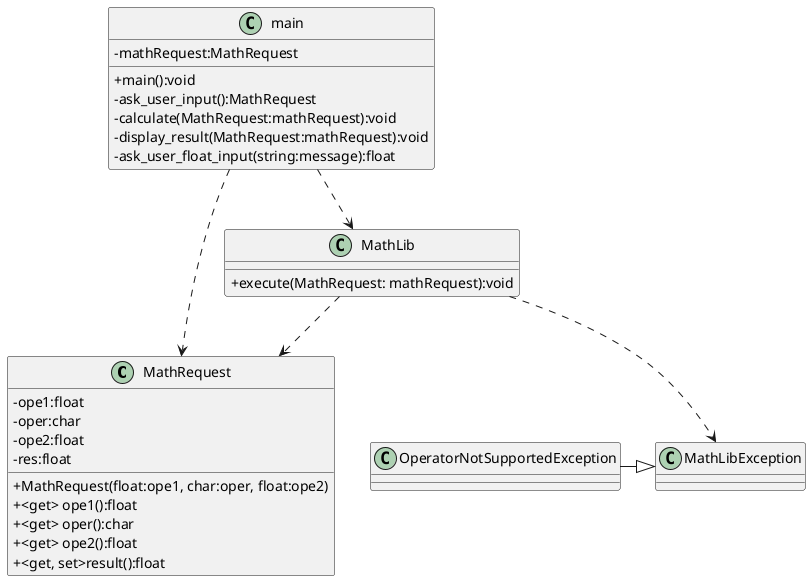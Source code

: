 @startuml
'https://plantuml.com/class-diagram
skinparam classAttributeIconSize 0

class MathRequest{
 - ope1:float
 - oper:char
 - ope2:float
 - res:float

 + MathRequest(float:ope1, char:oper, float:ope2)
 + <get> ope1():float
 + <get> oper():char
 + <get> ope2():float
 + <get, set>result():float
}

class MathLib{
 + execute(MathRequest: mathRequest):void
}

class MathLibException{
}

class OperatorNotSupportedException{
}

class main{
 -mathRequest:MathRequest

 +main():void
 -ask_user_input():MathRequest
 -calculate(MathRequest:mathRequest):void
 -display_result(MathRequest:mathRequest):void
 -ask_user_float_input(string:message):float
}

main .-> MathRequest
MathLib .-> MathRequest
main .-> MathLib
MathLib .-> MathLibException
OperatorNotSupportedException -|> MathLibException

@enduml